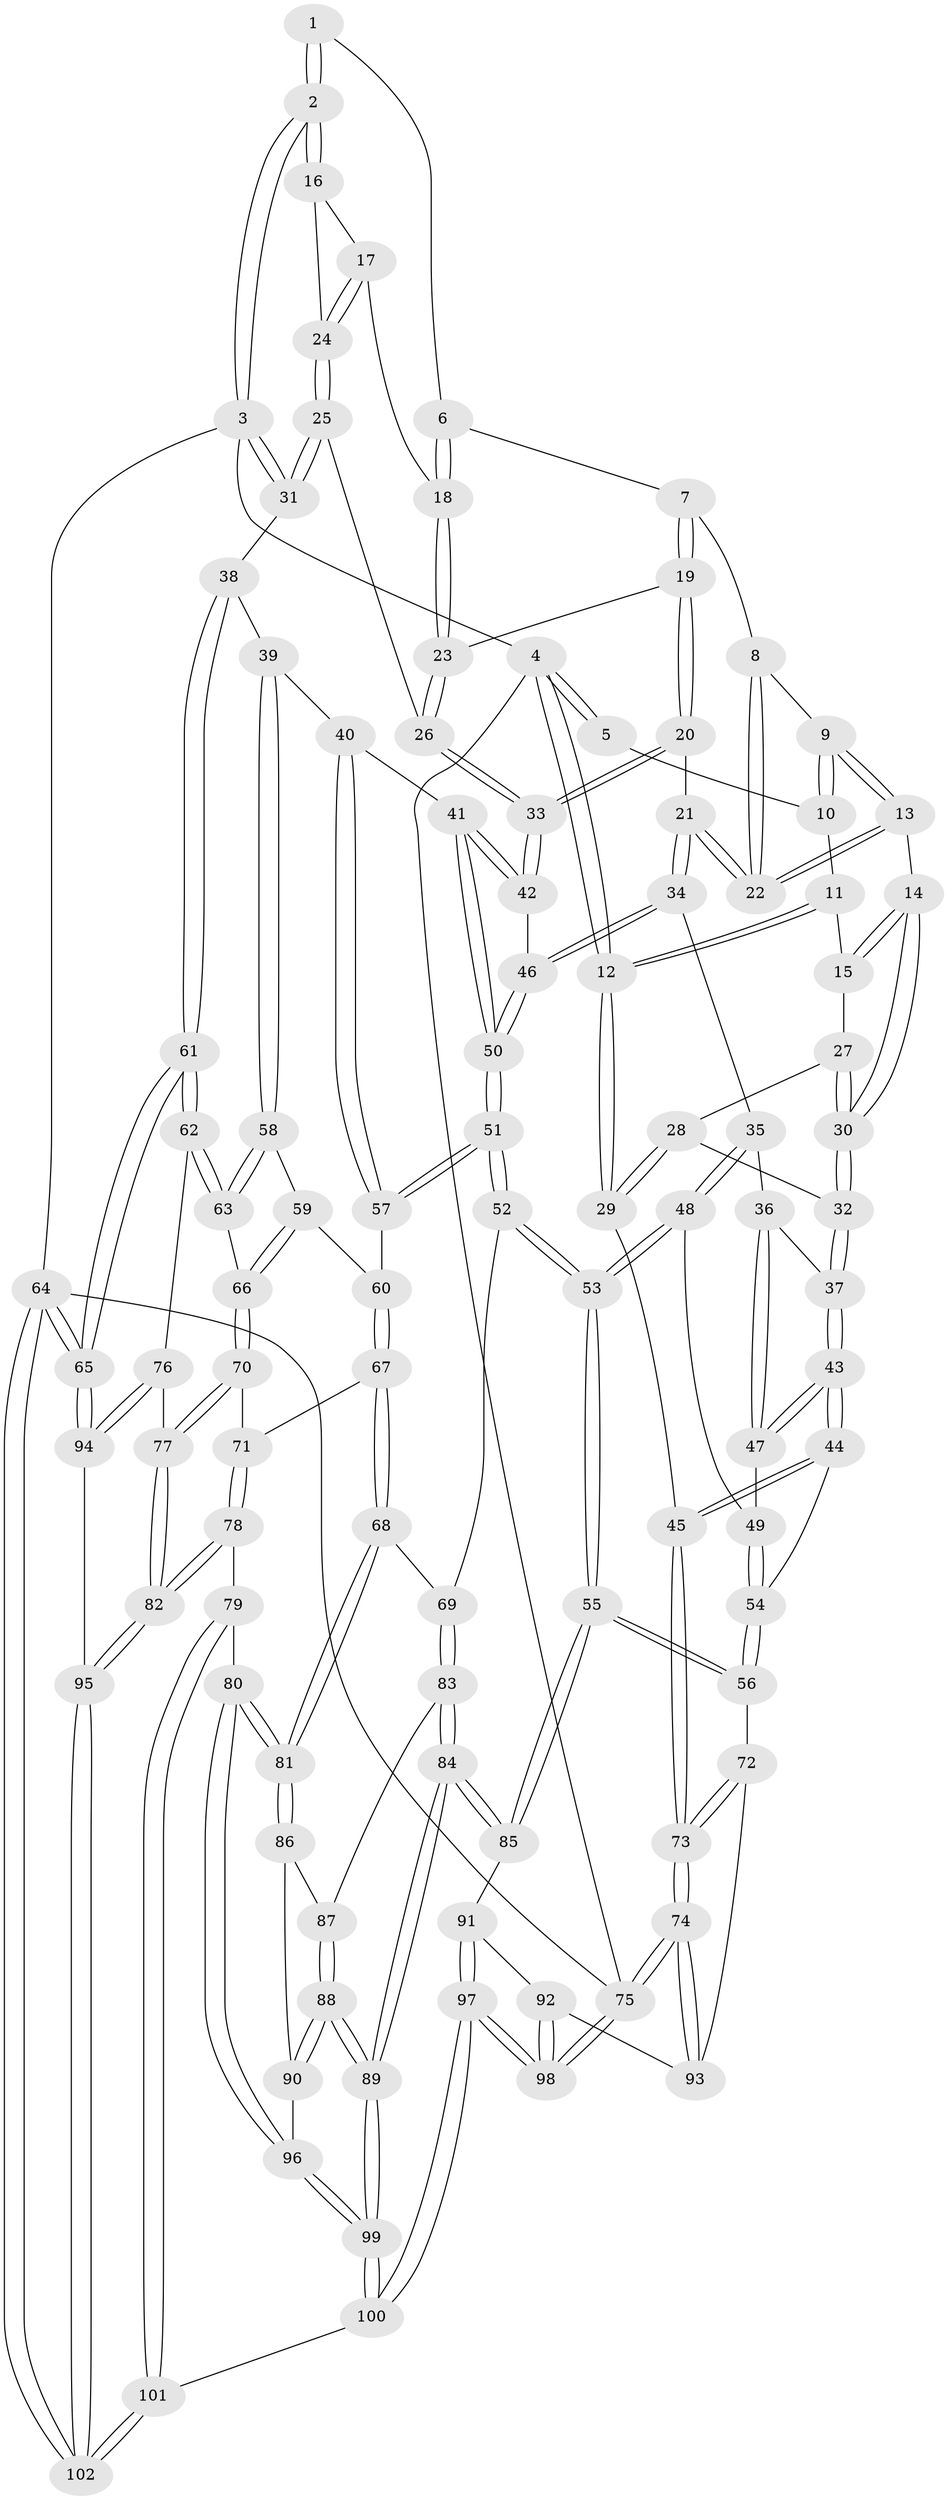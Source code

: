 // coarse degree distribution, {3: 0.2, 2: 0.1, 5: 0.225, 4: 0.275, 6: 0.125, 9: 0.025, 8: 0.05}
// Generated by graph-tools (version 1.1) at 2025/06/03/04/25 22:06:11]
// undirected, 102 vertices, 252 edges
graph export_dot {
graph [start="1"]
  node [color=gray90,style=filled];
  1 [pos="+0.5486320019532275+0"];
  2 [pos="+1+0"];
  3 [pos="+1+0"];
  4 [pos="+0+0"];
  5 [pos="+0.20939995116652949+0"];
  6 [pos="+0.5206031149032624+0.000658693559326757"];
  7 [pos="+0.5096400898782455+0.019015462304790513"];
  8 [pos="+0.48710515709658375+0.033592869852446236"];
  9 [pos="+0.28989061919107995+0.07795171646076732"];
  10 [pos="+0.243084992849676+0"];
  11 [pos="+0.137803424063851+0.10001781784932855"];
  12 [pos="+0+0"];
  13 [pos="+0.2829097977269807+0.20938288053068227"];
  14 [pos="+0.23576327272091896+0.21672952980392435"];
  15 [pos="+0.13947947367605867+0.11440842705694963"];
  16 [pos="+0.8049564319881638+0.037844388359184196"];
  17 [pos="+0.6403711393312237+0.10881296663774838"];
  18 [pos="+0.6368632968603166+0.10914520626623289"];
  19 [pos="+0.5298522475587055+0.23788663928933318"];
  20 [pos="+0.5245278293121157+0.2698585546418887"];
  21 [pos="+0.368091446066223+0.2793284007951955"];
  22 [pos="+0.34184680693608555+0.24696903617824778"];
  23 [pos="+0.6353365829792652+0.14290962373512658"];
  24 [pos="+0.7420740006500185+0.16477930494642856"];
  25 [pos="+0.725696393639696+0.26596948276171667"];
  26 [pos="+0.7173753382483815+0.2686529663572245"];
  27 [pos="+0.08396385818481264+0.15382530711180162"];
  28 [pos="+0+0.13870084981208344"];
  29 [pos="+0+0"];
  30 [pos="+0.13967391006017746+0.2801369710571531"];
  31 [pos="+1+0.3434403668018168"];
  32 [pos="+0.12590096382259203+0.2953147533840046"];
  33 [pos="+0.6121801025810706+0.33892682350108083"];
  34 [pos="+0.3433199415565676+0.4043642315013095"];
  35 [pos="+0.3242014922244751+0.4083268454878037"];
  36 [pos="+0.20920966114427922+0.40412209126104576"];
  37 [pos="+0.1030801474432771+0.34460638837612906"];
  38 [pos="+1+0.37100857414843"];
  39 [pos="+0.7048879625959861+0.5131704635817353"];
  40 [pos="+0.6880108961620255+0.5035841985140525"];
  41 [pos="+0.6167763729205932+0.43759040309615516"];
  42 [pos="+0.6128873272187755+0.4163257976157829"];
  43 [pos="+0+0.45741903610568635"];
  44 [pos="+0+0.4818529741192256"];
  45 [pos="+0+0.48282925930408227"];
  46 [pos="+0.3456388620372887+0.40825147446491533"];
  47 [pos="+0.19015962408791684+0.5074707123161581"];
  48 [pos="+0.21112576159500798+0.5277122073113304"];
  49 [pos="+0.20525464835682306+0.5232968805698346"];
  50 [pos="+0.40970348180462174+0.5914041938411037"];
  51 [pos="+0.4053883134599824+0.6093169730787577"];
  52 [pos="+0.3703105763152895+0.6723358127869293"];
  53 [pos="+0.29655245054927326+0.6980363385936323"];
  54 [pos="+0.06683588182199608+0.6047941757530181"];
  55 [pos="+0.2533000050410934+0.7311106589342898"];
  56 [pos="+0.22734778664996177+0.7320987172922847"];
  57 [pos="+0.5743332525592317+0.6267209016106968"];
  58 [pos="+0.7242850954532672+0.5922656520437946"];
  59 [pos="+0.6608401373152452+0.6529977586251651"];
  60 [pos="+0.6183686170153412+0.676862828058134"];
  61 [pos="+1+0.6947033501683045"];
  62 [pos="+0.9242543598165854+0.7209626722834009"];
  63 [pos="+0.7717576872907213+0.6469087205846372"];
  64 [pos="+1+1"];
  65 [pos="+1+0.97314204648675"];
  66 [pos="+0.6949507160468219+0.7492224478680859"];
  67 [pos="+0.6015345530461361+0.7311475795215852"];
  68 [pos="+0.5118322930956303+0.7695088791712096"];
  69 [pos="+0.4439602377525264+0.7376482642031705"];
  70 [pos="+0.6893184739291336+0.762054233440718"];
  71 [pos="+0.6751116581942149+0.7668225875674802"];
  72 [pos="+0.20266380376948218+0.7477380501556665"];
  73 [pos="+0+0.7730532946574554"];
  74 [pos="+0+1"];
  75 [pos="+0+1"];
  76 [pos="+0.8170922248028393+0.8174030981853131"];
  77 [pos="+0.8025668055681856+0.8204943771056062"];
  78 [pos="+0.6395856657305092+0.890278149677522"];
  79 [pos="+0.6202716097046804+0.8890939468253595"];
  80 [pos="+0.570521405924067+0.8698727921427934"];
  81 [pos="+0.5504743823226226+0.8469746332681455"];
  82 [pos="+0.6878292530011451+0.9206805391123025"];
  83 [pos="+0.4370383796696674+0.8129800949941557"];
  84 [pos="+0.34593869769443675+0.9613042676544512"];
  85 [pos="+0.2770596205402058+0.8542934126912419"];
  86 [pos="+0.4794911995330586+0.892185955510792"];
  87 [pos="+0.44018793823974234+0.8717245268154977"];
  88 [pos="+0.4062819632239538+0.9526032559877625"];
  89 [pos="+0.36950396332359386+1"];
  90 [pos="+0.4759184205645962+0.9023227282912343"];
  91 [pos="+0.2096484243099197+0.9323921425417668"];
  92 [pos="+0.19033420815604857+0.9394506726823332"];
  93 [pos="+0.0693818647943067+0.910079490549868"];
  94 [pos="+0.8451793177521161+0.9418179511353943"];
  95 [pos="+0.7390773821925918+1"];
  96 [pos="+0.5116563986260493+0.951794613742559"];
  97 [pos="+0.2898919152816066+1"];
  98 [pos="+0.010928043857860382+1"];
  99 [pos="+0.40604018187756913+1"];
  100 [pos="+0.4067246504366808+1"];
  101 [pos="+0.4544267078167848+1"];
  102 [pos="+0.723500849162709+1"];
  1 -- 2;
  1 -- 2;
  1 -- 6;
  2 -- 3;
  2 -- 3;
  2 -- 16;
  2 -- 16;
  3 -- 4;
  3 -- 31;
  3 -- 31;
  3 -- 64;
  4 -- 5;
  4 -- 5;
  4 -- 12;
  4 -- 12;
  4 -- 75;
  5 -- 10;
  6 -- 7;
  6 -- 18;
  6 -- 18;
  7 -- 8;
  7 -- 19;
  7 -- 19;
  8 -- 9;
  8 -- 22;
  8 -- 22;
  9 -- 10;
  9 -- 10;
  9 -- 13;
  9 -- 13;
  10 -- 11;
  11 -- 12;
  11 -- 12;
  11 -- 15;
  12 -- 29;
  12 -- 29;
  13 -- 14;
  13 -- 22;
  13 -- 22;
  14 -- 15;
  14 -- 15;
  14 -- 30;
  14 -- 30;
  15 -- 27;
  16 -- 17;
  16 -- 24;
  17 -- 18;
  17 -- 24;
  17 -- 24;
  18 -- 23;
  18 -- 23;
  19 -- 20;
  19 -- 20;
  19 -- 23;
  20 -- 21;
  20 -- 33;
  20 -- 33;
  21 -- 22;
  21 -- 22;
  21 -- 34;
  21 -- 34;
  23 -- 26;
  23 -- 26;
  24 -- 25;
  24 -- 25;
  25 -- 26;
  25 -- 31;
  25 -- 31;
  26 -- 33;
  26 -- 33;
  27 -- 28;
  27 -- 30;
  27 -- 30;
  28 -- 29;
  28 -- 29;
  28 -- 32;
  29 -- 45;
  30 -- 32;
  30 -- 32;
  31 -- 38;
  32 -- 37;
  32 -- 37;
  33 -- 42;
  33 -- 42;
  34 -- 35;
  34 -- 46;
  34 -- 46;
  35 -- 36;
  35 -- 48;
  35 -- 48;
  36 -- 37;
  36 -- 47;
  36 -- 47;
  37 -- 43;
  37 -- 43;
  38 -- 39;
  38 -- 61;
  38 -- 61;
  39 -- 40;
  39 -- 58;
  39 -- 58;
  40 -- 41;
  40 -- 57;
  40 -- 57;
  41 -- 42;
  41 -- 42;
  41 -- 50;
  41 -- 50;
  42 -- 46;
  43 -- 44;
  43 -- 44;
  43 -- 47;
  43 -- 47;
  44 -- 45;
  44 -- 45;
  44 -- 54;
  45 -- 73;
  45 -- 73;
  46 -- 50;
  46 -- 50;
  47 -- 49;
  48 -- 49;
  48 -- 53;
  48 -- 53;
  49 -- 54;
  49 -- 54;
  50 -- 51;
  50 -- 51;
  51 -- 52;
  51 -- 52;
  51 -- 57;
  51 -- 57;
  52 -- 53;
  52 -- 53;
  52 -- 69;
  53 -- 55;
  53 -- 55;
  54 -- 56;
  54 -- 56;
  55 -- 56;
  55 -- 56;
  55 -- 85;
  55 -- 85;
  56 -- 72;
  57 -- 60;
  58 -- 59;
  58 -- 63;
  58 -- 63;
  59 -- 60;
  59 -- 66;
  59 -- 66;
  60 -- 67;
  60 -- 67;
  61 -- 62;
  61 -- 62;
  61 -- 65;
  61 -- 65;
  62 -- 63;
  62 -- 63;
  62 -- 76;
  63 -- 66;
  64 -- 65;
  64 -- 65;
  64 -- 102;
  64 -- 102;
  64 -- 75;
  65 -- 94;
  65 -- 94;
  66 -- 70;
  66 -- 70;
  67 -- 68;
  67 -- 68;
  67 -- 71;
  68 -- 69;
  68 -- 81;
  68 -- 81;
  69 -- 83;
  69 -- 83;
  70 -- 71;
  70 -- 77;
  70 -- 77;
  71 -- 78;
  71 -- 78;
  72 -- 73;
  72 -- 73;
  72 -- 93;
  73 -- 74;
  73 -- 74;
  74 -- 75;
  74 -- 75;
  74 -- 93;
  74 -- 93;
  75 -- 98;
  75 -- 98;
  76 -- 77;
  76 -- 94;
  76 -- 94;
  77 -- 82;
  77 -- 82;
  78 -- 79;
  78 -- 82;
  78 -- 82;
  79 -- 80;
  79 -- 101;
  79 -- 101;
  80 -- 81;
  80 -- 81;
  80 -- 96;
  80 -- 96;
  81 -- 86;
  81 -- 86;
  82 -- 95;
  82 -- 95;
  83 -- 84;
  83 -- 84;
  83 -- 87;
  84 -- 85;
  84 -- 85;
  84 -- 89;
  84 -- 89;
  85 -- 91;
  86 -- 87;
  86 -- 90;
  87 -- 88;
  87 -- 88;
  88 -- 89;
  88 -- 89;
  88 -- 90;
  88 -- 90;
  89 -- 99;
  89 -- 99;
  90 -- 96;
  91 -- 92;
  91 -- 97;
  91 -- 97;
  92 -- 93;
  92 -- 98;
  92 -- 98;
  94 -- 95;
  95 -- 102;
  95 -- 102;
  96 -- 99;
  96 -- 99;
  97 -- 98;
  97 -- 98;
  97 -- 100;
  97 -- 100;
  99 -- 100;
  99 -- 100;
  100 -- 101;
  101 -- 102;
  101 -- 102;
}

